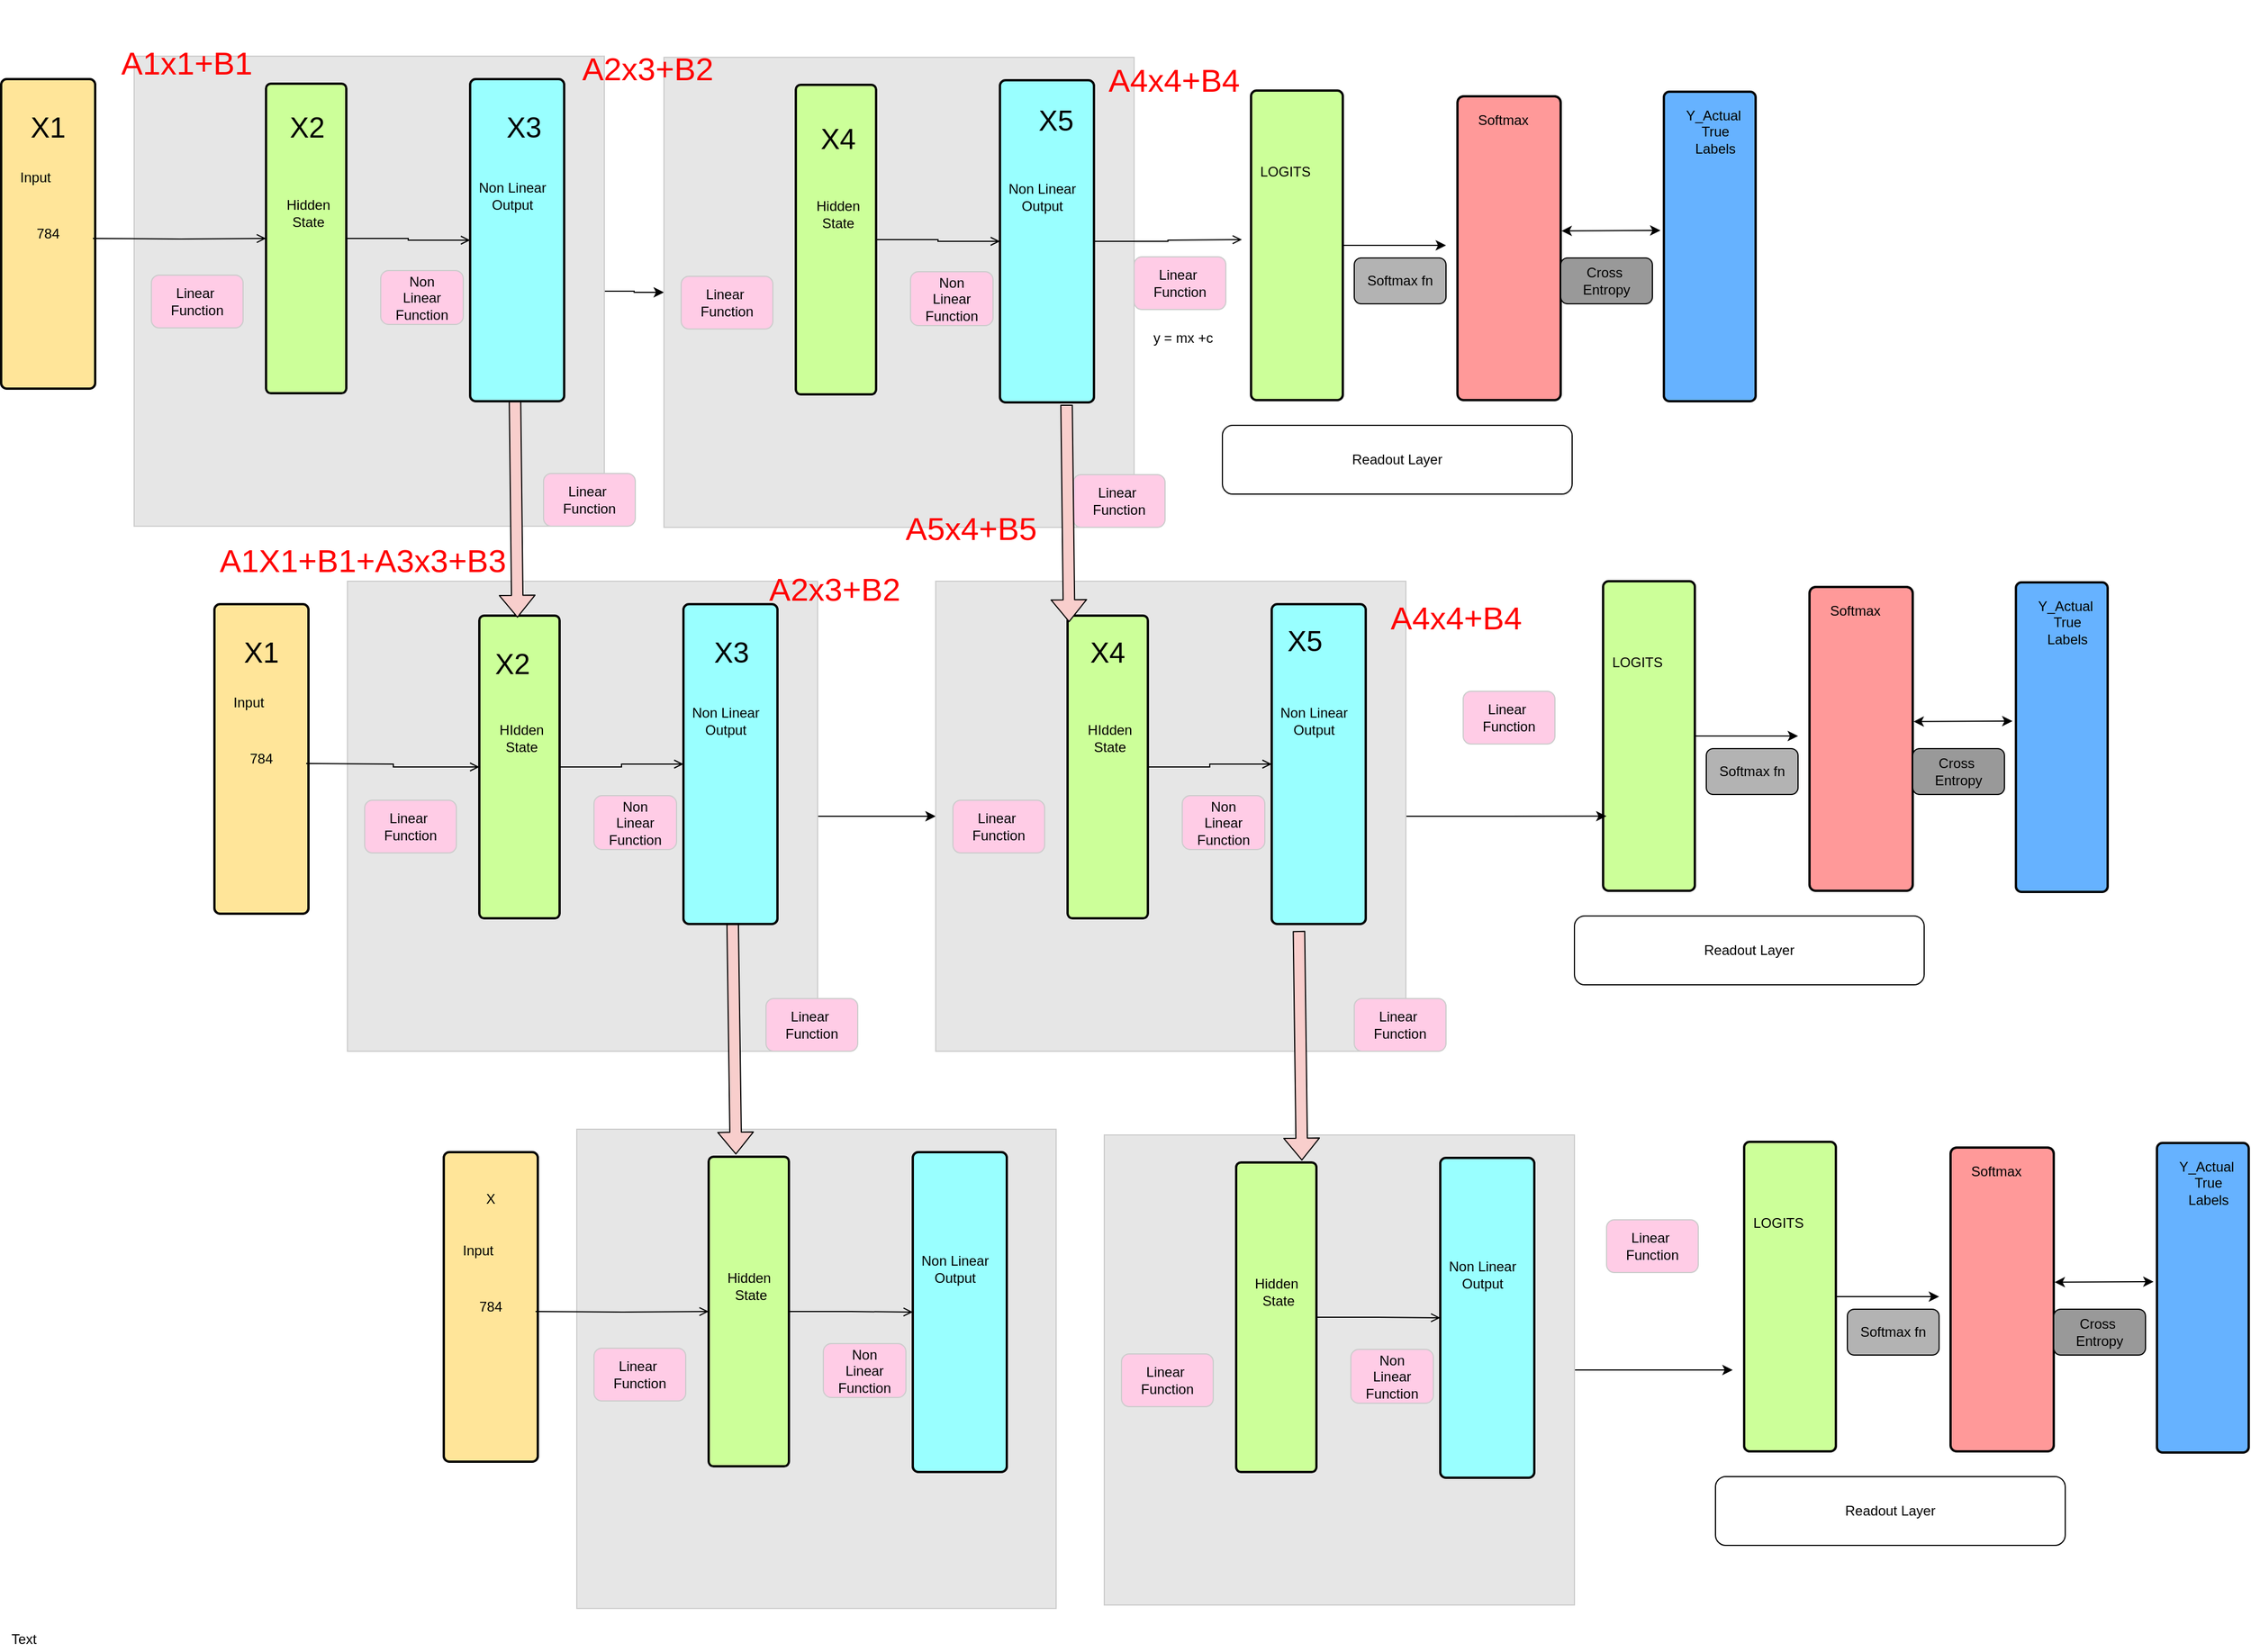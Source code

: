 <mxGraphModel dx="1351" dy="876" grid="1" gridSize="10" guides="1" tooltips="1" connect="0" arrows="1" fold="1" page="1" pageScale="1" pageWidth="1169" pageHeight="1654" background="#ffffff"><root><mxCell id="0"/><mxCell id="1" parent="0"/><mxCell id="130" value="784" style="shape=mxgraph.flowchart.process;whiteSpace=wrap;html=1;fillColor=#FFE599;strokeColor=#000000;strokeWidth=2" parent="1" vertex="1"><mxGeometry x="330" y="69" width="82" height="270" as="geometry"/></mxCell><mxCell id="233" style="edgeStyle=orthogonalEdgeStyle;rounded=0;html=1;jettySize=auto;orthogonalLoop=1;" parent="1" source="86" target="220" edge="1"><mxGeometry relative="1" as="geometry"/></mxCell><mxCell id="86" value="" style="whiteSpace=wrap;html=1;aspect=fixed;strokeColor=#CCCCCC;fillColor=#E6E6E6;" parent="1" vertex="1"><mxGeometry x="446" y="49" width="410" height="410" as="geometry"/></mxCell><mxCell id="101" value="" style="rounded=1;whiteSpace=wrap;html=1;strokeColor=#CCCCCC;fillColor=#FFCCE6;" parent="1" vertex="1"><mxGeometry x="661" y="236" width="72" height="47" as="geometry"/></mxCell><mxCell id="138" style="edgeStyle=orthogonalEdgeStyle;rounded=0;html=1;exitX=1;exitY=0.5;exitPerimeter=0;endArrow=open;endFill=0;jettySize=auto;orthogonalLoop=1;" parent="1" source="22" target="85" edge="1"><mxGeometry relative="1" as="geometry"/></mxCell><mxCell id="22" value="" style="shape=mxgraph.flowchart.process;whiteSpace=wrap;html=1;fillColor=#CCFF99;strokeColor=#000000;strokeWidth=2" parent="1" vertex="1"><mxGeometry x="561" y="73" width="70" height="270" as="geometry"/></mxCell><mxCell id="82" style="edgeStyle=orthogonalEdgeStyle;rounded=0;html=1;jettySize=auto;orthogonalLoop=1;" parent="1" source="81" edge="1"><mxGeometry relative="1" as="geometry"><mxPoint x="1590" y="214" as="targetPoint"/></mxGeometry></mxCell><mxCell id="81" value="" style="shape=mxgraph.flowchart.process;whiteSpace=wrap;html=1;fillColor=#CCFF99;strokeColor=#000000;strokeWidth=2" parent="1" vertex="1"><mxGeometry x="1420" y="79" width="80" height="270" as="geometry"/></mxCell><mxCell id="139" style="edgeStyle=orthogonalEdgeStyle;rounded=0;html=1;exitX=1;exitY=0.5;exitPerimeter=0;entryX=0;entryY=0.5;entryPerimeter=0;endArrow=open;endFill=0;jettySize=auto;orthogonalLoop=1;" parent="1" target="22" edge="1"><mxGeometry relative="1" as="geometry"><mxPoint x="410" y="208" as="sourcePoint"/></mxGeometry></mxCell><mxCell id="8" value="Input" style="text;html=1;strokeColor=none;fillColor=none;align=center;verticalAlign=middle;whiteSpace=wrap;rounded=0;" parent="1" vertex="1"><mxGeometry x="340" y="145" width="40" height="20" as="geometry"/></mxCell><mxCell id="9" value="&lt;font style=&quot;font-size: 25px&quot;&gt;X1&lt;/font&gt;" style="text;html=1;strokeColor=none;fillColor=none;align=center;verticalAlign=middle;whiteSpace=wrap;rounded=0;strokeWidth=28;" parent="1" vertex="1"><mxGeometry x="351" y="100" width="40" height="20" as="geometry"/></mxCell><mxCell id="14" value="y = mx +c&amp;nbsp;" style="text;html=1;strokeColor=none;fillColor=none;align=center;verticalAlign=middle;whiteSpace=wrap;rounded=0;" parent="1" vertex="1"><mxGeometry x="896" y="266" width="95" height="50" as="geometry"/></mxCell><mxCell id="23" value="LOGITS" style="text;html=1;strokeColor=none;fillColor=none;align=center;verticalAlign=middle;whiteSpace=wrap;rounded=0;direction=south;" parent="1" vertex="1"><mxGeometry x="1440" y="130" width="20" height="40" as="geometry"/></mxCell><mxCell id="30" value="" style="shape=mxgraph.flowchart.process;whiteSpace=wrap;html=1;fillColor=#FF9999;strokeColor=#000000;strokeWidth=2" parent="1" vertex="1"><mxGeometry x="1600" y="84" width="90" height="265" as="geometry"/></mxCell><mxCell id="34" value="Softmax fn" style="rounded=1;whiteSpace=wrap;html=1;fillColor=#B3B3B3;" parent="1" vertex="1"><mxGeometry x="1510" y="225" width="80" height="40" as="geometry"/></mxCell><mxCell id="35" value="Softmax" style="text;html=1;strokeColor=none;fillColor=none;align=center;verticalAlign=middle;whiteSpace=wrap;rounded=0;" parent="1" vertex="1"><mxGeometry x="1620" y="95" width="40" height="20" as="geometry"/></mxCell><mxCell id="37" value="" style="shape=mxgraph.flowchart.process;whiteSpace=wrap;html=1;fillColor=#66B2FF;strokeColor=#000000;strokeWidth=2" parent="1" vertex="1"><mxGeometry x="1780" y="80" width="80" height="270" as="geometry"/></mxCell><mxCell id="42" value="Y_Actual&amp;nbsp;&lt;div&gt;True Labels&lt;/div&gt;" style="text;html=1;strokeColor=none;fillColor=none;align=center;verticalAlign=middle;whiteSpace=wrap;rounded=0;" parent="1" vertex="1"><mxGeometry x="1800" y="105" width="50" height="20" as="geometry"/></mxCell><mxCell id="43" value="Cross&amp;nbsp;&lt;div&gt;Entropy&lt;/div&gt;" style="rounded=1;whiteSpace=wrap;html=1;fillColor=#999999;" parent="1" vertex="1"><mxGeometry x="1690" y="225" width="80" height="40" as="geometry"/></mxCell><mxCell id="78" value="Readout Layer" style="rounded=1;whiteSpace=wrap;html=1;" parent="1" vertex="1"><mxGeometry x="1395" y="371" width="305" height="60" as="geometry"/></mxCell><mxCell id="84" value="" style="endArrow=classic;startArrow=classic;html=1;exitX=1.008;exitY=0.443;exitPerimeter=0;" parent="1" source="30" edge="1"><mxGeometry width="50" height="50" relative="1" as="geometry"><mxPoint x="1705" y="200" as="sourcePoint"/><mxPoint x="1777" y="201" as="targetPoint"/></mxGeometry></mxCell><mxCell id="85" value="" style="shape=mxgraph.flowchart.process;whiteSpace=wrap;html=1;fillColor=#99FFFF;strokeColor=#000000;strokeWidth=2" parent="1" vertex="1"><mxGeometry x="739" y="69" width="82" height="281" as="geometry"/></mxCell><mxCell id="93" value="Non Linear&lt;div&gt;Output&lt;/div&gt;" style="text;html=1;strokeColor=none;fillColor=none;align=center;verticalAlign=middle;whiteSpace=wrap;rounded=0;" parent="1" vertex="1"><mxGeometry x="741" y="136" width="70" height="70" as="geometry"/></mxCell><mxCell id="95" value="Non Linear&lt;div&gt;Function&lt;/div&gt;" style="text;html=1;strokeColor=none;fillColor=none;align=center;verticalAlign=middle;whiteSpace=wrap;rounded=0;" parent="1" vertex="1"><mxGeometry x="672" y="240" width="50" height="40" as="geometry"/></mxCell><mxCell id="96" value="Hidden&lt;div&gt;State&lt;/div&gt;" style="text;html=1;strokeColor=none;fillColor=none;align=center;verticalAlign=middle;whiteSpace=wrap;rounded=0;" parent="1" vertex="1"><mxGeometry x="578" y="176" width="40" height="20" as="geometry"/></mxCell><mxCell id="100" value="Linear&amp;nbsp;&lt;div&gt;Function&lt;/div&gt;" style="rounded=1;whiteSpace=wrap;html=1;strokeColor=#CCCCCC;fillColor=#FFCCE6;" parent="1" vertex="1"><mxGeometry x="461" y="240" width="80" height="46" as="geometry"/></mxCell><mxCell id="142" value="784" style="shape=mxgraph.flowchart.process;whiteSpace=wrap;html=1;fillColor=#FFE599;strokeColor=#000000;strokeWidth=2" parent="1" vertex="1"><mxGeometry x="516" y="527" width="82" height="270" as="geometry"/></mxCell><mxCell id="257" style="edgeStyle=orthogonalEdgeStyle;rounded=0;html=1;jettySize=auto;orthogonalLoop=1;" parent="1" source="143" target="247" edge="1"><mxGeometry relative="1" as="geometry"/></mxCell><mxCell id="143" value="" style="whiteSpace=wrap;html=1;aspect=fixed;strokeColor=#CCCCCC;fillColor=#E6E6E6;" parent="1" vertex="1"><mxGeometry x="632" y="507" width="410" height="410" as="geometry"/></mxCell><mxCell id="144" value="" style="rounded=1;whiteSpace=wrap;html=1;strokeColor=#CCCCCC;fillColor=#FFCCE6;" parent="1" vertex="1"><mxGeometry x="847" y="694" width="72" height="47" as="geometry"/></mxCell><mxCell id="145" style="edgeStyle=orthogonalEdgeStyle;rounded=0;html=1;exitX=1;exitY=0.5;exitPerimeter=0;endArrow=open;endFill=0;jettySize=auto;orthogonalLoop=1;" parent="1" source="146" target="164" edge="1"><mxGeometry relative="1" as="geometry"/></mxCell><mxCell id="146" value="" style="shape=mxgraph.flowchart.process;whiteSpace=wrap;html=1;fillColor=#CCFF99;strokeColor=#000000;strokeWidth=2" parent="1" vertex="1"><mxGeometry x="747" y="537" width="70" height="264" as="geometry"/></mxCell><mxCell id="147" style="edgeStyle=orthogonalEdgeStyle;rounded=0;html=1;jettySize=auto;orthogonalLoop=1;" parent="1" source="148" edge="1"><mxGeometry relative="1" as="geometry"><mxPoint x="1897" y="642" as="targetPoint"/></mxGeometry></mxCell><mxCell id="148" value="" style="shape=mxgraph.flowchart.process;whiteSpace=wrap;html=1;fillColor=#CCFF99;strokeColor=#000000;strokeWidth=2" parent="1" vertex="1"><mxGeometry x="1727" y="507" width="80" height="270" as="geometry"/></mxCell><mxCell id="149" style="edgeStyle=orthogonalEdgeStyle;rounded=0;html=1;exitX=1;exitY=0.5;exitPerimeter=0;entryX=0;entryY=0.5;entryPerimeter=0;endArrow=open;endFill=0;jettySize=auto;orthogonalLoop=1;" parent="1" target="146" edge="1"><mxGeometry relative="1" as="geometry"><mxPoint x="596.0" y="666.0" as="sourcePoint"/></mxGeometry></mxCell><mxCell id="150" value="Input" style="text;html=1;strokeColor=none;fillColor=none;align=center;verticalAlign=middle;whiteSpace=wrap;rounded=0;" parent="1" vertex="1"><mxGeometry x="526" y="603" width="40" height="20" as="geometry"/></mxCell><mxCell id="151" value="&lt;font style=&quot;font-size: 25px&quot;&gt;X1&lt;/font&gt;" style="text;html=1;strokeColor=none;fillColor=none;align=center;verticalAlign=middle;whiteSpace=wrap;rounded=0;" parent="1" vertex="1"><mxGeometry x="537" y="558" width="40" height="20" as="geometry"/></mxCell><mxCell id="153" value="LOGITS" style="text;html=1;strokeColor=none;fillColor=none;align=center;verticalAlign=middle;whiteSpace=wrap;rounded=0;direction=south;" parent="1" vertex="1"><mxGeometry x="1747" y="558" width="20" height="40" as="geometry"/></mxCell><mxCell id="154" value="" style="shape=mxgraph.flowchart.process;whiteSpace=wrap;html=1;fillColor=#FF9999;strokeColor=#000000;strokeWidth=2" parent="1" vertex="1"><mxGeometry x="1907" y="512" width="90" height="265" as="geometry"/></mxCell><mxCell id="155" value="Softmax fn" style="rounded=1;whiteSpace=wrap;html=1;fillColor=#B3B3B3;" parent="1" vertex="1"><mxGeometry x="1817" y="653" width="80" height="40" as="geometry"/></mxCell><mxCell id="156" value="Softmax" style="text;html=1;strokeColor=none;fillColor=none;align=center;verticalAlign=middle;whiteSpace=wrap;rounded=0;" parent="1" vertex="1"><mxGeometry x="1927" y="523" width="40" height="20" as="geometry"/></mxCell><mxCell id="157" value="" style="shape=mxgraph.flowchart.process;whiteSpace=wrap;html=1;fillColor=#66B2FF;strokeColor=#000000;strokeWidth=2" parent="1" vertex="1"><mxGeometry x="2087" y="508" width="80" height="270" as="geometry"/></mxCell><mxCell id="158" value="Y_Actual&amp;nbsp;&lt;div&gt;True Labels&lt;/div&gt;" style="text;html=1;strokeColor=none;fillColor=none;align=center;verticalAlign=middle;whiteSpace=wrap;rounded=0;" parent="1" vertex="1"><mxGeometry x="2107" y="533" width="50" height="20" as="geometry"/></mxCell><mxCell id="159" value="Cross&amp;nbsp;&lt;div&gt;Entropy&lt;/div&gt;" style="rounded=1;whiteSpace=wrap;html=1;fillColor=#999999;" parent="1" vertex="1"><mxGeometry x="1997" y="653" width="80" height="40" as="geometry"/></mxCell><mxCell id="160" value="Readout Layer" style="rounded=1;whiteSpace=wrap;html=1;" parent="1" vertex="1"><mxGeometry x="1702" y="799" width="305" height="60" as="geometry"/></mxCell><mxCell id="162" value="" style="endArrow=classic;startArrow=classic;html=1;exitX=1.008;exitY=0.443;exitPerimeter=0;" parent="1" source="154" edge="1"><mxGeometry width="50" height="50" relative="1" as="geometry"><mxPoint x="2012" y="628" as="sourcePoint"/><mxPoint x="2084" y="629.0" as="targetPoint"/></mxGeometry></mxCell><mxCell id="164" value="" style="shape=mxgraph.flowchart.process;whiteSpace=wrap;html=1;fillColor=#99FFFF;strokeColor=#000000;strokeWidth=2" parent="1" vertex="1"><mxGeometry x="925" y="527" width="82" height="279" as="geometry"/></mxCell><mxCell id="165" value="Non Linear&lt;div&gt;Output&lt;/div&gt;" style="text;html=1;strokeColor=none;fillColor=none;align=center;verticalAlign=middle;whiteSpace=wrap;rounded=0;" parent="1" vertex="1"><mxGeometry x="927" y="594" width="70" height="70" as="geometry"/></mxCell><mxCell id="166" value="Non Linear&lt;div&gt;Function&lt;/div&gt;" style="text;html=1;strokeColor=none;fillColor=none;align=center;verticalAlign=middle;whiteSpace=wrap;rounded=0;" parent="1" vertex="1"><mxGeometry x="858" y="698" width="50" height="40" as="geometry"/></mxCell><mxCell id="167" value="HIdden State" style="text;html=1;strokeColor=none;fillColor=none;align=center;verticalAlign=middle;whiteSpace=wrap;rounded=0;" parent="1" vertex="1"><mxGeometry x="764" y="634" width="40" height="20" as="geometry"/></mxCell><mxCell id="168" value="Linear&amp;nbsp;&lt;div&gt;Function&lt;/div&gt;" style="rounded=1;whiteSpace=wrap;html=1;strokeColor=#CCCCCC;fillColor=#FFCCE6;" parent="1" vertex="1"><mxGeometry x="647" y="698" width="80" height="46" as="geometry"/></mxCell><mxCell id="171" value="784" style="shape=mxgraph.flowchart.process;whiteSpace=wrap;html=1;fillColor=#FFE599;strokeColor=#000000;strokeWidth=2" parent="1" vertex="1"><mxGeometry x="716" y="1005" width="82" height="270" as="geometry"/></mxCell><mxCell id="172" value="" style="whiteSpace=wrap;html=1;aspect=fixed;strokeColor=#CCCCCC;fillColor=#E6E6E6;" parent="1" vertex="1"><mxGeometry x="832" y="985" width="418" height="418" as="geometry"/></mxCell><mxCell id="173" value="" style="rounded=1;whiteSpace=wrap;html=1;strokeColor=#CCCCCC;fillColor=#FFCCE6;" parent="1" vertex="1"><mxGeometry x="1047" y="1172" width="72" height="47" as="geometry"/></mxCell><mxCell id="174" style="edgeStyle=orthogonalEdgeStyle;rounded=0;html=1;exitX=1;exitY=0.5;exitPerimeter=0;endArrow=open;endFill=0;jettySize=auto;orthogonalLoop=1;" parent="1" source="175" target="193" edge="1"><mxGeometry relative="1" as="geometry"/></mxCell><mxCell id="175" value="" style="shape=mxgraph.flowchart.process;whiteSpace=wrap;html=1;fillColor=#CCFF99;strokeColor=#000000;strokeWidth=2" parent="1" vertex="1"><mxGeometry x="947" y="1009" width="70" height="270" as="geometry"/></mxCell><mxCell id="176" style="edgeStyle=orthogonalEdgeStyle;rounded=0;html=1;jettySize=auto;orthogonalLoop=1;" parent="1" source="177" edge="1"><mxGeometry relative="1" as="geometry"><mxPoint x="2020" y="1131" as="targetPoint"/></mxGeometry></mxCell><mxCell id="177" value="" style="shape=mxgraph.flowchart.process;whiteSpace=wrap;html=1;fillColor=#CCFF99;strokeColor=#000000;strokeWidth=2" parent="1" vertex="1"><mxGeometry x="1850" y="996" width="80" height="270" as="geometry"/></mxCell><mxCell id="178" style="edgeStyle=orthogonalEdgeStyle;rounded=0;html=1;exitX=1;exitY=0.5;exitPerimeter=0;entryX=0;entryY=0.5;entryPerimeter=0;endArrow=open;endFill=0;jettySize=auto;orthogonalLoop=1;" parent="1" target="175" edge="1"><mxGeometry relative="1" as="geometry"><mxPoint x="796.0" y="1144" as="sourcePoint"/></mxGeometry></mxCell><mxCell id="179" value="Input" style="text;html=1;strokeColor=none;fillColor=none;align=center;verticalAlign=middle;whiteSpace=wrap;rounded=0;" parent="1" vertex="1"><mxGeometry x="726" y="1081" width="40" height="20" as="geometry"/></mxCell><mxCell id="180" value="X" style="text;html=1;strokeColor=none;fillColor=none;align=center;verticalAlign=middle;whiteSpace=wrap;rounded=0;" parent="1" vertex="1"><mxGeometry x="737" y="1036" width="40" height="20" as="geometry"/></mxCell><mxCell id="182" value="LOGITS" style="text;html=1;strokeColor=none;fillColor=none;align=center;verticalAlign=middle;whiteSpace=wrap;rounded=0;direction=south;" parent="1" vertex="1"><mxGeometry x="1870" y="1047" width="20" height="40" as="geometry"/></mxCell><mxCell id="183" value="" style="shape=mxgraph.flowchart.process;whiteSpace=wrap;html=1;fillColor=#FF9999;strokeColor=#000000;strokeWidth=2" parent="1" vertex="1"><mxGeometry x="2030" y="1001" width="90" height="265" as="geometry"/></mxCell><mxCell id="184" value="Softmax fn" style="rounded=1;whiteSpace=wrap;html=1;fillColor=#B3B3B3;" parent="1" vertex="1"><mxGeometry x="1940" y="1142" width="80" height="40" as="geometry"/></mxCell><mxCell id="185" value="Softmax" style="text;html=1;strokeColor=none;fillColor=none;align=center;verticalAlign=middle;whiteSpace=wrap;rounded=0;" parent="1" vertex="1"><mxGeometry x="2050" y="1012" width="40" height="20" as="geometry"/></mxCell><mxCell id="186" value="" style="shape=mxgraph.flowchart.process;whiteSpace=wrap;html=1;fillColor=#66B2FF;strokeColor=#000000;strokeWidth=2" parent="1" vertex="1"><mxGeometry x="2210" y="997" width="80" height="270" as="geometry"/></mxCell><mxCell id="187" value="Y_Actual&amp;nbsp;&lt;div&gt;True Labels&lt;/div&gt;" style="text;html=1;strokeColor=none;fillColor=none;align=center;verticalAlign=middle;whiteSpace=wrap;rounded=0;" parent="1" vertex="1"><mxGeometry x="2230" y="1022" width="50" height="20" as="geometry"/></mxCell><mxCell id="188" value="Cross&amp;nbsp;&lt;div&gt;Entropy&lt;/div&gt;" style="rounded=1;whiteSpace=wrap;html=1;fillColor=#999999;" parent="1" vertex="1"><mxGeometry x="2120" y="1142" width="80" height="40" as="geometry"/></mxCell><mxCell id="189" value="Readout Layer" style="rounded=1;whiteSpace=wrap;html=1;" parent="1" vertex="1"><mxGeometry x="1825" y="1288" width="305" height="60" as="geometry"/></mxCell><mxCell id="191" value="" style="endArrow=classic;startArrow=classic;html=1;exitX=1.008;exitY=0.443;exitPerimeter=0;" parent="1" source="183" edge="1"><mxGeometry width="50" height="50" relative="1" as="geometry"><mxPoint x="2135" y="1117" as="sourcePoint"/><mxPoint x="2207" y="1118.0" as="targetPoint"/></mxGeometry></mxCell><mxCell id="193" value="" style="shape=mxgraph.flowchart.process;whiteSpace=wrap;html=1;fillColor=#99FFFF;strokeColor=#000000;strokeWidth=2" parent="1" vertex="1"><mxGeometry x="1125" y="1005" width="82" height="279" as="geometry"/></mxCell><mxCell id="194" value="Non Linear&lt;div&gt;Output&lt;/div&gt;" style="text;html=1;strokeColor=none;fillColor=none;align=center;verticalAlign=middle;whiteSpace=wrap;rounded=0;" parent="1" vertex="1"><mxGeometry x="1127" y="1072" width="70" height="70" as="geometry"/></mxCell><mxCell id="195" value="Non Linear&lt;div&gt;Function&lt;/div&gt;" style="text;html=1;strokeColor=none;fillColor=none;align=center;verticalAlign=middle;whiteSpace=wrap;rounded=0;" parent="1" vertex="1"><mxGeometry x="1058" y="1176" width="50" height="40" as="geometry"/></mxCell><mxCell id="196" value="Hidden&amp;nbsp;&lt;div&gt;State&lt;/div&gt;" style="text;html=1;strokeColor=none;fillColor=none;align=center;verticalAlign=middle;whiteSpace=wrap;rounded=0;" parent="1" vertex="1"><mxGeometry x="964" y="1112" width="40" height="20" as="geometry"/></mxCell><mxCell id="197" value="Linear&amp;nbsp;&lt;div&gt;Function&lt;/div&gt;" style="rounded=1;whiteSpace=wrap;html=1;strokeColor=#CCCCCC;fillColor=#FFCCE6;" parent="1" vertex="1"><mxGeometry x="847" y="1176" width="80" height="46" as="geometry"/></mxCell><mxCell id="202" value="" style="shape=flexArrow;endArrow=classic;html=1;fillColor=#F8CECC;entryX=0.339;entryY=-0.007;entryPerimeter=0;" parent="1" source="164" target="175" edge="1"><mxGeometry width="50" height="50" relative="1" as="geometry"><mxPoint x="949.808" y="882.0" as="sourcePoint"/><mxPoint x="991" y="1004.724" as="targetPoint"/></mxGeometry></mxCell><mxCell id="203" value="" style="shape=flexArrow;endArrow=classic;html=1;fillColor=#F8CECC;entryX=0.475;entryY=0.007;entryPerimeter=0;" parent="1" target="146" edge="1"><mxGeometry width="50" height="50" relative="1" as="geometry"><mxPoint x="778.116" y="350" as="sourcePoint"/><mxPoint x="784" y="540" as="targetPoint"/></mxGeometry></mxCell><mxCell id="204" value="Linear&amp;nbsp;&lt;div&gt;Function&lt;/div&gt;" style="rounded=1;whiteSpace=wrap;html=1;strokeColor=#CCCCCC;fillColor=#FFCCE6;" parent="1" vertex="1"><mxGeometry x="803" y="413" width="80" height="46" as="geometry"/></mxCell><mxCell id="205" value="Linear&amp;nbsp;&lt;div&gt;Function&lt;/div&gt;" style="rounded=1;whiteSpace=wrap;html=1;strokeColor=#CCCCCC;fillColor=#FFCCE6;" parent="1" vertex="1"><mxGeometry x="997" y="871" width="80" height="46" as="geometry"/></mxCell><mxCell id="220" value="" style="whiteSpace=wrap;html=1;aspect=fixed;strokeColor=#CCCCCC;fillColor=#E6E6E6;" parent="1" vertex="1"><mxGeometry x="908" y="50" width="410" height="410" as="geometry"/></mxCell><mxCell id="221" value="" style="rounded=1;whiteSpace=wrap;html=1;strokeColor=#CCCCCC;fillColor=#FFCCE6;" parent="1" vertex="1"><mxGeometry x="1123" y="237" width="72" height="47" as="geometry"/></mxCell><mxCell id="222" style="edgeStyle=orthogonalEdgeStyle;rounded=0;html=1;exitX=1;exitY=0.5;exitPerimeter=0;endArrow=open;endFill=0;jettySize=auto;orthogonalLoop=1;" parent="1" source="223" target="226" edge="1"><mxGeometry relative="1" as="geometry"/></mxCell><mxCell id="223" value="" style="shape=mxgraph.flowchart.process;whiteSpace=wrap;html=1;fillColor=#CCFF99;strokeColor=#000000;strokeWidth=2" parent="1" vertex="1"><mxGeometry x="1023" y="74" width="70" height="270" as="geometry"/></mxCell><mxCell id="224" value="y = mx +c&amp;nbsp;" style="text;html=1;strokeColor=none;fillColor=none;align=center;verticalAlign=middle;whiteSpace=wrap;rounded=0;" parent="1" vertex="1"><mxGeometry x="1315" y="270" width="95" height="50" as="geometry"/></mxCell><mxCell id="225" style="edgeStyle=orthogonalEdgeStyle;rounded=0;html=1;exitX=1;exitY=0.5;exitPerimeter=0;endArrow=open;endFill=0;jettySize=auto;orthogonalLoop=1;" parent="1" source="226" edge="1"><mxGeometry relative="1" as="geometry"><mxPoint x="1412.0" y="209" as="targetPoint"/></mxGeometry></mxCell><mxCell id="226" value="" style="shape=mxgraph.flowchart.process;whiteSpace=wrap;html=1;fillColor=#99FFFF;strokeColor=#000000;strokeWidth=2" parent="1" vertex="1"><mxGeometry x="1201" y="70" width="82" height="281" as="geometry"/></mxCell><mxCell id="227" value="Non Linear&lt;div&gt;Output&lt;/div&gt;" style="text;html=1;strokeColor=none;fillColor=none;align=center;verticalAlign=middle;whiteSpace=wrap;rounded=0;" parent="1" vertex="1"><mxGeometry x="1203" y="137" width="70" height="70" as="geometry"/></mxCell><mxCell id="228" value="Non Linear&lt;div&gt;Function&lt;/div&gt;" style="text;html=1;strokeColor=none;fillColor=none;align=center;verticalAlign=middle;whiteSpace=wrap;rounded=0;" parent="1" vertex="1"><mxGeometry x="1134" y="241" width="50" height="40" as="geometry"/></mxCell><mxCell id="229" value="Hidden&lt;div&gt;State&lt;/div&gt;" style="text;html=1;strokeColor=none;fillColor=none;align=center;verticalAlign=middle;whiteSpace=wrap;rounded=0;" parent="1" vertex="1"><mxGeometry x="1040" y="177" width="40" height="20" as="geometry"/></mxCell><mxCell id="230" value="Linear&amp;nbsp;&lt;div&gt;Function&lt;/div&gt;" style="rounded=1;whiteSpace=wrap;html=1;strokeColor=#CCCCCC;fillColor=#FFCCE6;" parent="1" vertex="1"><mxGeometry x="923" y="241" width="80" height="46" as="geometry"/></mxCell><mxCell id="231" value="Linear&amp;nbsp;&lt;div&gt;Function&lt;/div&gt;" style="rounded=1;whiteSpace=wrap;html=1;strokeColor=#CCCCCC;fillColor=#FFCCE6;" parent="1" vertex="1"><mxGeometry x="1318" y="224" width="80" height="46" as="geometry"/></mxCell><mxCell id="232" value="Linear&amp;nbsp;&lt;div&gt;Function&lt;/div&gt;" style="rounded=1;whiteSpace=wrap;html=1;strokeColor=#CCCCCC;fillColor=#FFCCE6;" parent="1" vertex="1"><mxGeometry x="1265" y="414" width="80" height="46" as="geometry"/></mxCell><mxCell id="258" style="edgeStyle=orthogonalEdgeStyle;rounded=0;html=1;entryX=0.037;entryY=0.759;entryPerimeter=0;jettySize=auto;orthogonalLoop=1;" parent="1" source="247" target="148" edge="1"><mxGeometry relative="1" as="geometry"/></mxCell><mxCell id="247" value="" style="whiteSpace=wrap;html=1;aspect=fixed;strokeColor=#CCCCCC;fillColor=#E6E6E6;" parent="1" vertex="1"><mxGeometry x="1145" y="507" width="410" height="410" as="geometry"/></mxCell><mxCell id="248" value="" style="rounded=1;whiteSpace=wrap;html=1;strokeColor=#CCCCCC;fillColor=#FFCCE6;" parent="1" vertex="1"><mxGeometry x="1360" y="694" width="72" height="47" as="geometry"/></mxCell><mxCell id="249" style="edgeStyle=orthogonalEdgeStyle;rounded=0;html=1;exitX=1;exitY=0.5;exitPerimeter=0;endArrow=open;endFill=0;jettySize=auto;orthogonalLoop=1;" parent="1" source="250" target="251" edge="1"><mxGeometry relative="1" as="geometry"/></mxCell><mxCell id="250" value="" style="shape=mxgraph.flowchart.process;whiteSpace=wrap;html=1;fillColor=#CCFF99;strokeColor=#000000;strokeWidth=2" parent="1" vertex="1"><mxGeometry x="1260" y="537" width="70" height="264" as="geometry"/></mxCell><mxCell id="251" value="" style="shape=mxgraph.flowchart.process;whiteSpace=wrap;html=1;fillColor=#99FFFF;strokeColor=#000000;strokeWidth=2" parent="1" vertex="1"><mxGeometry x="1438" y="527" width="82" height="279" as="geometry"/></mxCell><mxCell id="252" value="Non Linear&lt;div&gt;Output&lt;/div&gt;" style="text;html=1;strokeColor=none;fillColor=none;align=center;verticalAlign=middle;whiteSpace=wrap;rounded=0;" parent="1" vertex="1"><mxGeometry x="1440" y="594" width="70" height="70" as="geometry"/></mxCell><mxCell id="253" value="Non Linear&lt;div&gt;Function&lt;/div&gt;" style="text;html=1;strokeColor=none;fillColor=none;align=center;verticalAlign=middle;whiteSpace=wrap;rounded=0;" parent="1" vertex="1"><mxGeometry x="1371" y="698" width="50" height="40" as="geometry"/></mxCell><mxCell id="254" value="HIdden State" style="text;html=1;strokeColor=none;fillColor=none;align=center;verticalAlign=middle;whiteSpace=wrap;rounded=0;" parent="1" vertex="1"><mxGeometry x="1277" y="634" width="40" height="20" as="geometry"/></mxCell><mxCell id="255" value="Linear&amp;nbsp;&lt;div&gt;Function&lt;/div&gt;" style="rounded=1;whiteSpace=wrap;html=1;strokeColor=#CCCCCC;fillColor=#FFCCE6;" parent="1" vertex="1"><mxGeometry x="1160" y="698" width="80" height="46" as="geometry"/></mxCell><mxCell id="256" value="Linear&amp;nbsp;&lt;div&gt;Function&lt;/div&gt;" style="rounded=1;whiteSpace=wrap;html=1;strokeColor=#CCCCCC;fillColor=#FFCCE6;" parent="1" vertex="1"><mxGeometry x="1510" y="871" width="80" height="46" as="geometry"/></mxCell><mxCell id="259" value="" style="shape=flexArrow;endArrow=classic;html=1;fillColor=#F8CECC;entryX=0.475;entryY=0.007;entryPerimeter=0;" parent="1" edge="1"><mxGeometry width="50" height="50" relative="1" as="geometry"><mxPoint x="1259.116" y="353.0" as="sourcePoint"/><mxPoint x="1261.333" y="542.667" as="targetPoint"/></mxGeometry></mxCell><mxCell id="269" style="edgeStyle=orthogonalEdgeStyle;rounded=0;html=1;jettySize=auto;orthogonalLoop=1;" parent="1" source="260" edge="1"><mxGeometry relative="1" as="geometry"><mxPoint x="1840" y="1195" as="targetPoint"/></mxGeometry></mxCell><mxCell id="260" value="" style="whiteSpace=wrap;html=1;aspect=fixed;strokeColor=#CCCCCC;fillColor=#E6E6E6;" parent="1" vertex="1"><mxGeometry x="1292" y="990" width="410" height="410" as="geometry"/></mxCell><mxCell id="261" value="" style="rounded=1;whiteSpace=wrap;html=1;strokeColor=#CCCCCC;fillColor=#FFCCE6;" parent="1" vertex="1"><mxGeometry x="1507" y="1177" width="72" height="47" as="geometry"/></mxCell><mxCell id="262" style="edgeStyle=orthogonalEdgeStyle;rounded=0;html=1;exitX=1;exitY=0.5;exitPerimeter=0;endArrow=open;endFill=0;jettySize=auto;orthogonalLoop=1;" parent="1" source="263" target="264" edge="1"><mxGeometry relative="1" as="geometry"/></mxCell><mxCell id="263" value="" style="shape=mxgraph.flowchart.process;whiteSpace=wrap;html=1;fillColor=#CCFF99;strokeColor=#000000;strokeWidth=2" parent="1" vertex="1"><mxGeometry x="1407" y="1014" width="70" height="270" as="geometry"/></mxCell><mxCell id="264" value="" style="shape=mxgraph.flowchart.process;whiteSpace=wrap;html=1;fillColor=#99FFFF;strokeColor=#000000;strokeWidth=2" parent="1" vertex="1"><mxGeometry x="1585" y="1010" width="82" height="279" as="geometry"/></mxCell><mxCell id="265" value="Non Linear&lt;div&gt;Output&lt;/div&gt;" style="text;html=1;strokeColor=none;fillColor=none;align=center;verticalAlign=middle;whiteSpace=wrap;rounded=0;" parent="1" vertex="1"><mxGeometry x="1587" y="1077" width="70" height="70" as="geometry"/></mxCell><mxCell id="266" value="Non Linear&lt;div&gt;Function&lt;/div&gt;" style="text;html=1;strokeColor=none;fillColor=none;align=center;verticalAlign=middle;whiteSpace=wrap;rounded=0;" parent="1" vertex="1"><mxGeometry x="1518" y="1181" width="50" height="40" as="geometry"/></mxCell><mxCell id="267" value="Hidden&amp;nbsp;&lt;div&gt;State&lt;/div&gt;" style="text;html=1;strokeColor=none;fillColor=none;align=center;verticalAlign=middle;whiteSpace=wrap;rounded=0;" parent="1" vertex="1"><mxGeometry x="1424" y="1117" width="40" height="20" as="geometry"/></mxCell><mxCell id="268" value="Linear&amp;nbsp;&lt;div&gt;Function&lt;/div&gt;" style="rounded=1;whiteSpace=wrap;html=1;strokeColor=#CCCCCC;fillColor=#FFCCE6;" parent="1" vertex="1"><mxGeometry x="1307" y="1181" width="80" height="46" as="geometry"/></mxCell><mxCell id="270" value="" style="shape=flexArrow;endArrow=classic;html=1;fillColor=#F8CECC;entryX=0.339;entryY=-0.007;entryPerimeter=0;" parent="1" edge="1"><mxGeometry width="50" height="50" relative="1" as="geometry"><mxPoint x="1461.779" y="812" as="sourcePoint"/><mxPoint x="1464.333" y="1012.333" as="targetPoint"/></mxGeometry></mxCell><mxCell id="272" value="Linear&amp;nbsp;&lt;div&gt;Function&lt;/div&gt;" style="rounded=1;whiteSpace=wrap;html=1;strokeColor=#CCCCCC;fillColor=#FFCCE6;" parent="1" vertex="1"><mxGeometry x="1605" y="603" width="80" height="46" as="geometry"/></mxCell><mxCell id="273" value="Linear&amp;nbsp;&lt;div&gt;Function&lt;/div&gt;" style="rounded=1;whiteSpace=wrap;html=1;strokeColor=#CCCCCC;fillColor=#FFCCE6;" parent="1" vertex="1"><mxGeometry x="1730" y="1064" width="80" height="46" as="geometry"/></mxCell><mxCell id="275" value="&lt;font style=&quot;font-size: 28px&quot; color=&quot;#ff0000&quot;&gt;A1x1+B1&lt;/font&gt;" style="text;html=1;strokeColor=none;fillColor=none;align=center;verticalAlign=middle;whiteSpace=wrap;rounded=0;" parent="1" vertex="1"><mxGeometry x="407" width="170" height="110" as="geometry"/></mxCell><mxCell id="276" value="Text" style="text;html=1;strokeColor=none;fillColor=none;align=center;verticalAlign=middle;whiteSpace=wrap;rounded=0;" parent="1" vertex="1"><mxGeometry x="330" y="1420" width="40" height="20" as="geometry"/></mxCell><mxCell id="277" value="&lt;font style=&quot;font-size: 25px&quot;&gt;X2&lt;/font&gt;" style="text;html=1;strokeColor=none;fillColor=none;align=center;verticalAlign=middle;whiteSpace=wrap;rounded=0;strokeWidth=28;" parent="1" vertex="1"><mxGeometry x="577" y="100" width="40" height="20" as="geometry"/></mxCell><mxCell id="278" value="&lt;font style=&quot;font-size: 25px&quot;&gt;X3&lt;/font&gt;" style="text;html=1;strokeColor=none;fillColor=none;align=center;verticalAlign=middle;whiteSpace=wrap;rounded=0;strokeWidth=28;" parent="1" vertex="1"><mxGeometry x="766" y="100" width="40" height="20" as="geometry"/></mxCell><mxCell id="279" value="&lt;font style=&quot;font-size: 25px&quot;&gt;X4&lt;/font&gt;" style="text;html=1;strokeColor=none;fillColor=none;align=center;verticalAlign=middle;whiteSpace=wrap;rounded=0;strokeWidth=28;" parent="1" vertex="1"><mxGeometry x="1040" y="110" width="40" height="20" as="geometry"/></mxCell><mxCell id="280" value="&lt;font style=&quot;font-size: 25px&quot;&gt;X5&lt;/font&gt;" style="text;html=1;strokeColor=none;fillColor=none;align=center;verticalAlign=middle;whiteSpace=wrap;rounded=0;strokeWidth=28;" parent="1" vertex="1"><mxGeometry x="1230" y="94" width="40" height="20" as="geometry"/></mxCell><mxCell id="281" value="&lt;font style=&quot;font-size: 28px&quot; color=&quot;#ff0000&quot;&gt;A2x3+B2&lt;/font&gt;" style="text;html=1;strokeColor=none;fillColor=none;align=center;verticalAlign=middle;whiteSpace=wrap;rounded=0;" parent="1" vertex="1"><mxGeometry x="826" y="20" width="136" height="80" as="geometry"/></mxCell><mxCell id="282" value="&lt;font style=&quot;font-size: 28px&quot; color=&quot;#ff0000&quot;&gt;A4x4+B4&lt;/font&gt;" style="text;html=1;strokeColor=none;fillColor=none;align=center;verticalAlign=middle;whiteSpace=wrap;rounded=0;" parent="1" vertex="1"><mxGeometry x="1285" y="28" width="136" height="84" as="geometry"/></mxCell><mxCell id="283" value="&lt;font style=&quot;font-size: 28px&quot; color=&quot;#ff0000&quot;&gt;A1X1+B1+A3x3+B3&lt;/font&gt;" style="text;html=1;strokeColor=none;fillColor=none;align=center;verticalAlign=middle;whiteSpace=wrap;rounded=0;" parent="1" vertex="1"><mxGeometry x="444" y="449" width="403" height="80" as="geometry"/></mxCell><mxCell id="284" value="&lt;font style=&quot;font-size: 25px&quot;&gt;X2&lt;/font&gt;" style="text;html=1;strokeColor=none;fillColor=none;align=center;verticalAlign=middle;whiteSpace=wrap;rounded=0;" parent="1" vertex="1"><mxGeometry x="756" y="568" width="40" height="20" as="geometry"/></mxCell><mxCell id="285" value="&lt;font style=&quot;font-size: 25px&quot;&gt;X3&lt;/font&gt;" style="text;html=1;strokeColor=none;fillColor=none;align=center;verticalAlign=middle;whiteSpace=wrap;rounded=0;" parent="1" vertex="1"><mxGeometry x="944" y="558" width="46" height="20" as="geometry"/></mxCell><mxCell id="286" value="&lt;font style=&quot;font-size: 25px&quot;&gt;X4&lt;/font&gt;" style="text;html=1;strokeColor=none;fillColor=none;align=center;verticalAlign=middle;whiteSpace=wrap;rounded=0;" parent="1" vertex="1"><mxGeometry x="1272" y="558" width="46" height="20" as="geometry"/></mxCell><mxCell id="287" value="&lt;font style=&quot;font-size: 25px&quot;&gt;X5&lt;/font&gt;" style="text;html=1;strokeColor=none;fillColor=none;align=center;verticalAlign=middle;whiteSpace=wrap;rounded=0;" parent="1" vertex="1"><mxGeometry x="1444" y="548" width="46" height="20" as="geometry"/></mxCell><mxCell id="288" value="&lt;font style=&quot;font-size: 28px&quot; color=&quot;#ff0000&quot;&gt;A2x3+B2&lt;/font&gt;" style="text;html=1;strokeColor=none;fillColor=none;align=center;verticalAlign=middle;whiteSpace=wrap;rounded=0;" vertex="1" parent="1"><mxGeometry x="989" y="474" width="136" height="80" as="geometry"/></mxCell><mxCell id="289" value="&lt;font style=&quot;font-size: 28px&quot; color=&quot;#ff0000&quot;&gt;A5x4+B5&lt;/font&gt;" style="text;html=1;strokeColor=none;fillColor=none;align=center;verticalAlign=middle;whiteSpace=wrap;rounded=0;" vertex="1" parent="1"><mxGeometry x="1108" y="419" width="136" height="84" as="geometry"/></mxCell><mxCell id="290" value="&lt;font style=&quot;font-size: 28px&quot; color=&quot;#ff0000&quot;&gt;A4x4+B4&lt;/font&gt;" style="text;html=1;strokeColor=none;fillColor=none;align=center;verticalAlign=middle;whiteSpace=wrap;rounded=0;" vertex="1" parent="1"><mxGeometry x="1531" y="497" width="136" height="84" as="geometry"/></mxCell></root></mxGraphModel>